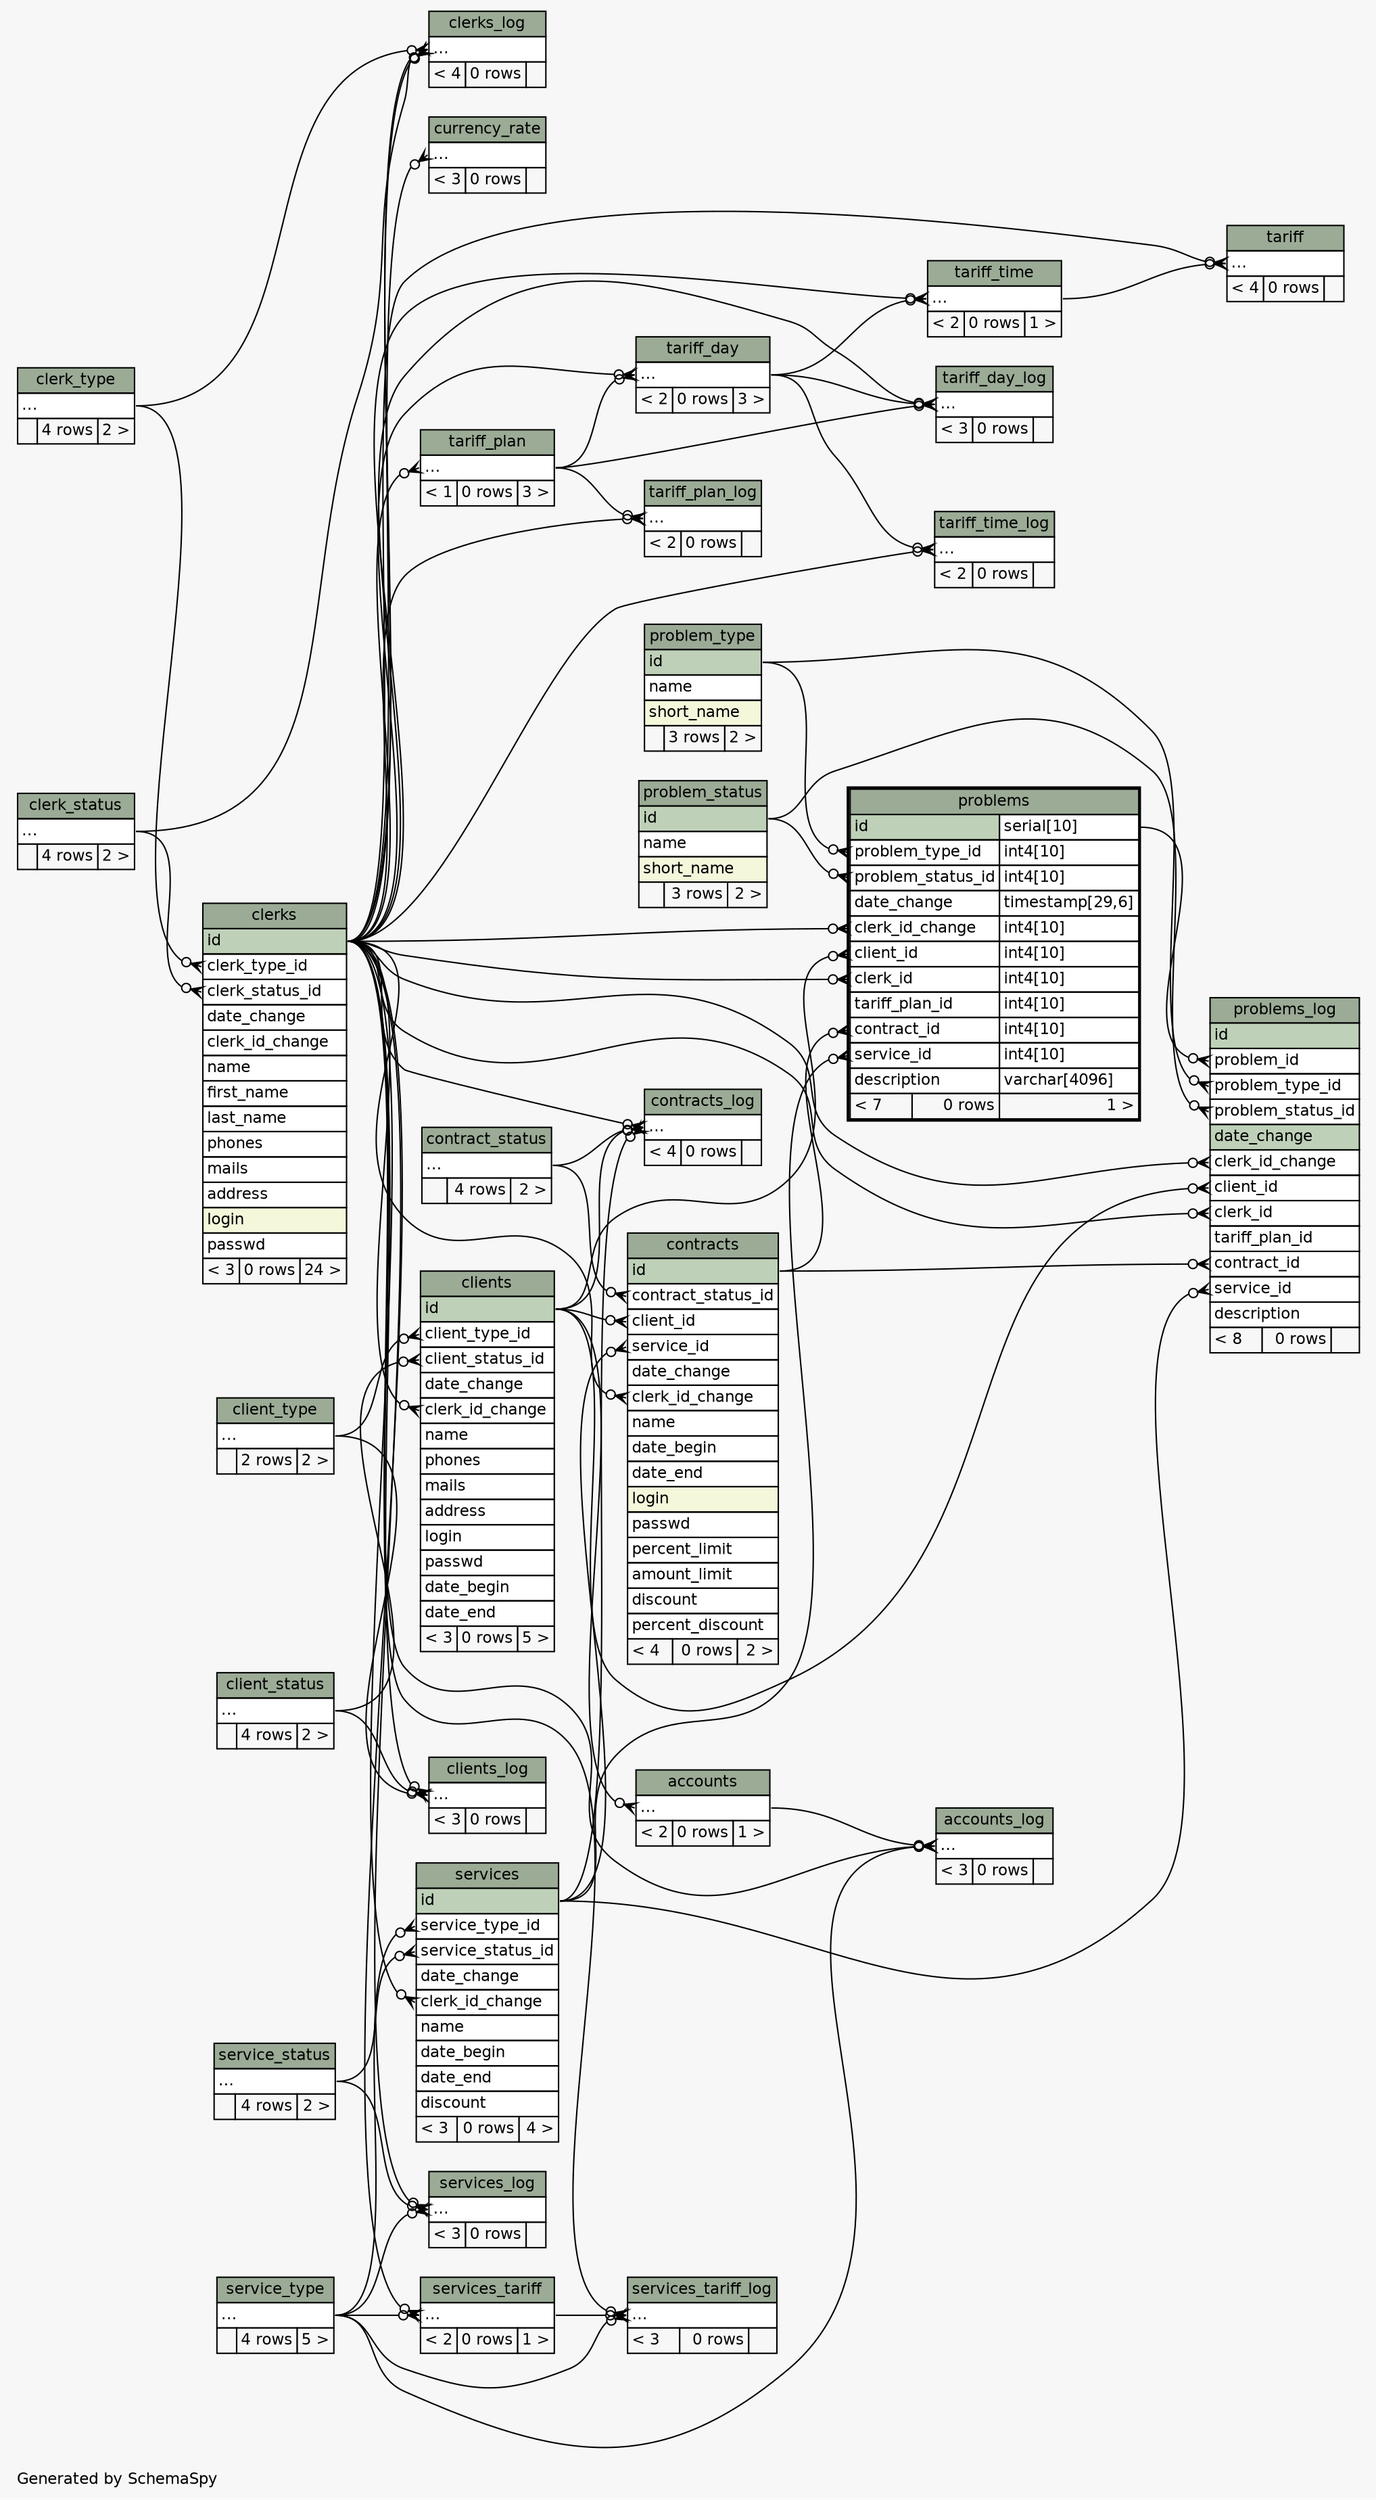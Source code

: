 // dot 2.26.0 on Linux 2.6.32-358.2.1.el6.x86_64
// SchemaSpy rev 590
digraph "twoDegreesRelationshipsDiagram" {
  graph [
    rankdir="RL"
    bgcolor="#f7f7f7"
    label="\nGenerated by SchemaSpy"
    labeljust="l"
    nodesep="0.18"
    ranksep="0.46"
    fontname="Helvetica"
    fontsize="11"
  ];
  node [
    fontname="Helvetica"
    fontsize="11"
    shape="plaintext"
  ];
  edge [
    arrowsize="0.8"
  ];
  "accounts":"elipses":w -> "clients":"id":e [arrowhead=none dir=back arrowtail=crowodot];
  "accounts_log":"elipses":w -> "accounts":"elipses":e [arrowhead=none dir=back arrowtail=crowodot];
  "accounts_log":"elipses":w -> "clerks":"id":e [arrowhead=none dir=back arrowtail=crowodot];
  "accounts_log":"elipses":w -> "service_type":"elipses":e [arrowhead=none dir=back arrowtail=crowodot];
  "clerks":"clerk_status_id":w -> "clerk_status":"elipses":e [arrowhead=none dir=back arrowtail=crowodot];
  "clerks":"clerk_type_id":w -> "clerk_type":"elipses":e [arrowhead=none dir=back arrowtail=crowodot];
  "clerks_log":"elipses":w -> "clerks":"id":e [arrowhead=none dir=back arrowtail=crowodot];
  "clerks_log":"elipses":w -> "clerks":"id":e [arrowhead=none dir=back arrowtail=crowodot];
  "clerks_log":"elipses":w -> "clerk_status":"elipses":e [arrowhead=none dir=back arrowtail=crowodot];
  "clerks_log":"elipses":w -> "clerk_type":"elipses":e [arrowhead=none dir=back arrowtail=crowodot];
  "clients":"clerk_id_change":w -> "clerks":"id":e [arrowhead=none dir=back arrowtail=crowodot];
  "clients":"client_status_id":w -> "client_status":"elipses":e [arrowhead=none dir=back arrowtail=crowodot];
  "clients":"client_type_id":w -> "client_type":"elipses":e [arrowhead=none dir=back arrowtail=crowodot];
  "clients_log":"elipses":w -> "clerks":"id":e [arrowhead=none dir=back arrowtail=crowodot];
  "clients_log":"elipses":w -> "client_status":"elipses":e [arrowhead=none dir=back arrowtail=crowodot];
  "clients_log":"elipses":w -> "client_type":"elipses":e [arrowhead=none dir=back arrowtail=crowodot];
  "contracts":"clerk_id_change":w -> "clerks":"id":e [arrowhead=none dir=back arrowtail=crowodot];
  "contracts":"client_id":w -> "clients":"id":e [arrowhead=none dir=back arrowtail=crowodot];
  "contracts":"contract_status_id":w -> "contract_status":"elipses":e [arrowhead=none dir=back arrowtail=crowodot];
  "contracts":"service_id":w -> "services":"id":e [arrowhead=none dir=back arrowtail=crowodot];
  "contracts_log":"elipses":w -> "clerks":"id":e [arrowhead=none dir=back arrowtail=crowodot];
  "contracts_log":"elipses":w -> "clients":"id":e [arrowhead=none dir=back arrowtail=crowodot];
  "contracts_log":"elipses":w -> "contract_status":"elipses":e [arrowhead=none dir=back arrowtail=crowodot];
  "contracts_log":"elipses":w -> "services":"id":e [arrowhead=none dir=back arrowtail=crowodot];
  "currency_rate":"elipses":w -> "clerks":"id":e [arrowhead=none dir=back arrowtail=crowodot];
  "problems":"clerk_id":w -> "clerks":"id":e [arrowhead=none dir=back arrowtail=crowodot];
  "problems":"clerk_id_change":w -> "clerks":"id":e [arrowhead=none dir=back arrowtail=crowodot];
  "problems":"client_id":w -> "clients":"id":e [arrowhead=none dir=back arrowtail=crowodot];
  "problems":"contract_id":w -> "contracts":"id":e [arrowhead=none dir=back arrowtail=crowodot];
  "problems":"problem_status_id":w -> "problem_status":"id":e [arrowhead=none dir=back arrowtail=crowodot];
  "problems":"problem_type_id":w -> "problem_type":"id":e [arrowhead=none dir=back arrowtail=crowodot];
  "problems":"service_id":w -> "services":"id":e [arrowhead=none dir=back arrowtail=crowodot];
  "problems_log":"clerk_id":w -> "clerks":"id":e [arrowhead=none dir=back arrowtail=crowodot];
  "problems_log":"clerk_id_change":w -> "clerks":"id":e [arrowhead=none dir=back arrowtail=crowodot];
  "problems_log":"client_id":w -> "clients":"id":e [arrowhead=none dir=back arrowtail=crowodot];
  "problems_log":"contract_id":w -> "contracts":"id":e [arrowhead=none dir=back arrowtail=crowodot];
  "problems_log":"problem_id":w -> "problems":"id.type":e [arrowhead=none dir=back arrowtail=crowodot];
  "problems_log":"problem_status_id":w -> "problem_status":"id":e [arrowhead=none dir=back arrowtail=crowodot];
  "problems_log":"problem_type_id":w -> "problem_type":"id":e [arrowhead=none dir=back arrowtail=crowodot];
  "problems_log":"service_id":w -> "services":"id":e [arrowhead=none dir=back arrowtail=crowodot];
  "services":"clerk_id_change":w -> "clerks":"id":e [arrowhead=none dir=back arrowtail=crowodot];
  "services":"service_status_id":w -> "service_status":"elipses":e [arrowhead=none dir=back arrowtail=crowodot];
  "services":"service_type_id":w -> "service_type":"elipses":e [arrowhead=none dir=back arrowtail=crowodot];
  "services_log":"elipses":w -> "clerks":"id":e [arrowhead=none dir=back arrowtail=crowodot];
  "services_log":"elipses":w -> "service_status":"elipses":e [arrowhead=none dir=back arrowtail=crowodot];
  "services_log":"elipses":w -> "service_type":"elipses":e [arrowhead=none dir=back arrowtail=crowodot];
  "services_tariff":"elipses":w -> "clerks":"id":e [arrowhead=none dir=back arrowtail=crowodot];
  "services_tariff":"elipses":w -> "service_type":"elipses":e [arrowhead=none dir=back arrowtail=crowodot];
  "services_tariff_log":"elipses":w -> "clerks":"id":e [arrowhead=none dir=back arrowtail=crowodot];
  "services_tariff_log":"elipses":w -> "service_type":"elipses":e [arrowhead=none dir=back arrowtail=crowodot];
  "services_tariff_log":"elipses":w -> "services_tariff":"elipses":e [arrowhead=none dir=back arrowtail=crowodot];
  "tariff":"elipses":w -> "clerks":"id":e [arrowhead=none dir=back arrowtail=crowodot];
  "tariff":"elipses":w -> "tariff_time":"elipses":e [arrowhead=none dir=back arrowtail=crowodot];
  "tariff_day":"elipses":w -> "clerks":"id":e [arrowhead=none dir=back arrowtail=crowodot];
  "tariff_day":"elipses":w -> "tariff_plan":"elipses":e [arrowhead=none dir=back arrowtail=crowodot];
  "tariff_day_log":"elipses":w -> "clerks":"id":e [arrowhead=none dir=back arrowtail=crowodot];
  "tariff_day_log":"elipses":w -> "tariff_day":"elipses":e [arrowhead=none dir=back arrowtail=crowodot];
  "tariff_day_log":"elipses":w -> "tariff_plan":"elipses":e [arrowhead=none dir=back arrowtail=crowodot];
  "tariff_plan":"elipses":w -> "clerks":"id":e [arrowhead=none dir=back arrowtail=crowodot];
  "tariff_plan_log":"elipses":w -> "clerks":"id":e [arrowhead=none dir=back arrowtail=crowodot];
  "tariff_plan_log":"elipses":w -> "tariff_plan":"elipses":e [arrowhead=none dir=back arrowtail=crowodot];
  "tariff_time":"elipses":w -> "clerks":"id":e [arrowhead=none dir=back arrowtail=crowodot];
  "tariff_time":"elipses":w -> "tariff_day":"elipses":e [arrowhead=none dir=back arrowtail=crowodot];
  "tariff_time_log":"elipses":w -> "clerks":"id":e [arrowhead=none dir=back arrowtail=crowodot];
  "tariff_time_log":"elipses":w -> "tariff_day":"elipses":e [arrowhead=none dir=back arrowtail=crowodot];
  "accounts" [
    label=<
    <TABLE BORDER="0" CELLBORDER="1" CELLSPACING="0" BGCOLOR="#ffffff">
      <TR><TD COLSPAN="3" BGCOLOR="#9bab96" ALIGN="CENTER">accounts</TD></TR>
      <TR><TD PORT="elipses" COLSPAN="3" ALIGN="LEFT">...</TD></TR>
      <TR><TD ALIGN="LEFT" BGCOLOR="#f7f7f7">&lt; 2</TD><TD ALIGN="RIGHT" BGCOLOR="#f7f7f7">0 rows</TD><TD ALIGN="RIGHT" BGCOLOR="#f7f7f7">1 &gt;</TD></TR>
    </TABLE>>
    URL="accounts.html"
    tooltip="accounts"
  ];
  "accounts_log" [
    label=<
    <TABLE BORDER="0" CELLBORDER="1" CELLSPACING="0" BGCOLOR="#ffffff">
      <TR><TD COLSPAN="3" BGCOLOR="#9bab96" ALIGN="CENTER">accounts_log</TD></TR>
      <TR><TD PORT="elipses" COLSPAN="3" ALIGN="LEFT">...</TD></TR>
      <TR><TD ALIGN="LEFT" BGCOLOR="#f7f7f7">&lt; 3</TD><TD ALIGN="RIGHT" BGCOLOR="#f7f7f7">0 rows</TD><TD ALIGN="RIGHT" BGCOLOR="#f7f7f7">  </TD></TR>
    </TABLE>>
    URL="accounts_log.html"
    tooltip="accounts_log"
  ];
  "clerk_status" [
    label=<
    <TABLE BORDER="0" CELLBORDER="1" CELLSPACING="0" BGCOLOR="#ffffff">
      <TR><TD COLSPAN="3" BGCOLOR="#9bab96" ALIGN="CENTER">clerk_status</TD></TR>
      <TR><TD PORT="elipses" COLSPAN="3" ALIGN="LEFT">...</TD></TR>
      <TR><TD ALIGN="LEFT" BGCOLOR="#f7f7f7">  </TD><TD ALIGN="RIGHT" BGCOLOR="#f7f7f7">4 rows</TD><TD ALIGN="RIGHT" BGCOLOR="#f7f7f7">2 &gt;</TD></TR>
    </TABLE>>
    URL="clerk_status.html"
    tooltip="clerk_status"
  ];
  "clerk_type" [
    label=<
    <TABLE BORDER="0" CELLBORDER="1" CELLSPACING="0" BGCOLOR="#ffffff">
      <TR><TD COLSPAN="3" BGCOLOR="#9bab96" ALIGN="CENTER">clerk_type</TD></TR>
      <TR><TD PORT="elipses" COLSPAN="3" ALIGN="LEFT">...</TD></TR>
      <TR><TD ALIGN="LEFT" BGCOLOR="#f7f7f7">  </TD><TD ALIGN="RIGHT" BGCOLOR="#f7f7f7">4 rows</TD><TD ALIGN="RIGHT" BGCOLOR="#f7f7f7">2 &gt;</TD></TR>
    </TABLE>>
    URL="clerk_type.html"
    tooltip="clerk_type"
  ];
  "clerks" [
    label=<
    <TABLE BORDER="0" CELLBORDER="1" CELLSPACING="0" BGCOLOR="#ffffff">
      <TR><TD COLSPAN="3" BGCOLOR="#9bab96" ALIGN="CENTER">clerks</TD></TR>
      <TR><TD PORT="id" COLSPAN="3" BGCOLOR="#bed1b8" ALIGN="LEFT">id</TD></TR>
      <TR><TD PORT="clerk_type_id" COLSPAN="3" ALIGN="LEFT">clerk_type_id</TD></TR>
      <TR><TD PORT="clerk_status_id" COLSPAN="3" ALIGN="LEFT">clerk_status_id</TD></TR>
      <TR><TD PORT="date_change" COLSPAN="3" ALIGN="LEFT">date_change</TD></TR>
      <TR><TD PORT="clerk_id_change" COLSPAN="3" ALIGN="LEFT">clerk_id_change</TD></TR>
      <TR><TD PORT="name" COLSPAN="3" ALIGN="LEFT">name</TD></TR>
      <TR><TD PORT="first_name" COLSPAN="3" ALIGN="LEFT">first_name</TD></TR>
      <TR><TD PORT="last_name" COLSPAN="3" ALIGN="LEFT">last_name</TD></TR>
      <TR><TD PORT="phones" COLSPAN="3" ALIGN="LEFT">phones</TD></TR>
      <TR><TD PORT="mails" COLSPAN="3" ALIGN="LEFT">mails</TD></TR>
      <TR><TD PORT="address" COLSPAN="3" ALIGN="LEFT">address</TD></TR>
      <TR><TD PORT="login" COLSPAN="3" BGCOLOR="#f4f7da" ALIGN="LEFT">login</TD></TR>
      <TR><TD PORT="passwd" COLSPAN="3" ALIGN="LEFT">passwd</TD></TR>
      <TR><TD ALIGN="LEFT" BGCOLOR="#f7f7f7">&lt; 3</TD><TD ALIGN="RIGHT" BGCOLOR="#f7f7f7">0 rows</TD><TD ALIGN="RIGHT" BGCOLOR="#f7f7f7">24 &gt;</TD></TR>
    </TABLE>>
    URL="clerks.html"
    tooltip="clerks"
  ];
  "clerks_log" [
    label=<
    <TABLE BORDER="0" CELLBORDER="1" CELLSPACING="0" BGCOLOR="#ffffff">
      <TR><TD COLSPAN="3" BGCOLOR="#9bab96" ALIGN="CENTER">clerks_log</TD></TR>
      <TR><TD PORT="elipses" COLSPAN="3" ALIGN="LEFT">...</TD></TR>
      <TR><TD ALIGN="LEFT" BGCOLOR="#f7f7f7">&lt; 4</TD><TD ALIGN="RIGHT" BGCOLOR="#f7f7f7">0 rows</TD><TD ALIGN="RIGHT" BGCOLOR="#f7f7f7">  </TD></TR>
    </TABLE>>
    URL="clerks_log.html"
    tooltip="clerks_log"
  ];
  "client_status" [
    label=<
    <TABLE BORDER="0" CELLBORDER="1" CELLSPACING="0" BGCOLOR="#ffffff">
      <TR><TD COLSPAN="3" BGCOLOR="#9bab96" ALIGN="CENTER">client_status</TD></TR>
      <TR><TD PORT="elipses" COLSPAN="3" ALIGN="LEFT">...</TD></TR>
      <TR><TD ALIGN="LEFT" BGCOLOR="#f7f7f7">  </TD><TD ALIGN="RIGHT" BGCOLOR="#f7f7f7">4 rows</TD><TD ALIGN="RIGHT" BGCOLOR="#f7f7f7">2 &gt;</TD></TR>
    </TABLE>>
    URL="client_status.html"
    tooltip="client_status"
  ];
  "client_type" [
    label=<
    <TABLE BORDER="0" CELLBORDER="1" CELLSPACING="0" BGCOLOR="#ffffff">
      <TR><TD COLSPAN="3" BGCOLOR="#9bab96" ALIGN="CENTER">client_type</TD></TR>
      <TR><TD PORT="elipses" COLSPAN="3" ALIGN="LEFT">...</TD></TR>
      <TR><TD ALIGN="LEFT" BGCOLOR="#f7f7f7">  </TD><TD ALIGN="RIGHT" BGCOLOR="#f7f7f7">2 rows</TD><TD ALIGN="RIGHT" BGCOLOR="#f7f7f7">2 &gt;</TD></TR>
    </TABLE>>
    URL="client_type.html"
    tooltip="client_type"
  ];
  "clients" [
    label=<
    <TABLE BORDER="0" CELLBORDER="1" CELLSPACING="0" BGCOLOR="#ffffff">
      <TR><TD COLSPAN="3" BGCOLOR="#9bab96" ALIGN="CENTER">clients</TD></TR>
      <TR><TD PORT="id" COLSPAN="3" BGCOLOR="#bed1b8" ALIGN="LEFT">id</TD></TR>
      <TR><TD PORT="client_type_id" COLSPAN="3" ALIGN="LEFT">client_type_id</TD></TR>
      <TR><TD PORT="client_status_id" COLSPAN="3" ALIGN="LEFT">client_status_id</TD></TR>
      <TR><TD PORT="date_change" COLSPAN="3" ALIGN="LEFT">date_change</TD></TR>
      <TR><TD PORT="clerk_id_change" COLSPAN="3" ALIGN="LEFT">clerk_id_change</TD></TR>
      <TR><TD PORT="name" COLSPAN="3" ALIGN="LEFT">name</TD></TR>
      <TR><TD PORT="phones" COLSPAN="3" ALIGN="LEFT">phones</TD></TR>
      <TR><TD PORT="mails" COLSPAN="3" ALIGN="LEFT">mails</TD></TR>
      <TR><TD PORT="address" COLSPAN="3" ALIGN="LEFT">address</TD></TR>
      <TR><TD PORT="login" COLSPAN="3" ALIGN="LEFT">login</TD></TR>
      <TR><TD PORT="passwd" COLSPAN="3" ALIGN="LEFT">passwd</TD></TR>
      <TR><TD PORT="date_begin" COLSPAN="3" ALIGN="LEFT">date_begin</TD></TR>
      <TR><TD PORT="date_end" COLSPAN="3" ALIGN="LEFT">date_end</TD></TR>
      <TR><TD ALIGN="LEFT" BGCOLOR="#f7f7f7">&lt; 3</TD><TD ALIGN="RIGHT" BGCOLOR="#f7f7f7">0 rows</TD><TD ALIGN="RIGHT" BGCOLOR="#f7f7f7">5 &gt;</TD></TR>
    </TABLE>>
    URL="clients.html"
    tooltip="clients"
  ];
  "clients_log" [
    label=<
    <TABLE BORDER="0" CELLBORDER="1" CELLSPACING="0" BGCOLOR="#ffffff">
      <TR><TD COLSPAN="3" BGCOLOR="#9bab96" ALIGN="CENTER">clients_log</TD></TR>
      <TR><TD PORT="elipses" COLSPAN="3" ALIGN="LEFT">...</TD></TR>
      <TR><TD ALIGN="LEFT" BGCOLOR="#f7f7f7">&lt; 3</TD><TD ALIGN="RIGHT" BGCOLOR="#f7f7f7">0 rows</TD><TD ALIGN="RIGHT" BGCOLOR="#f7f7f7">  </TD></TR>
    </TABLE>>
    URL="clients_log.html"
    tooltip="clients_log"
  ];
  "contract_status" [
    label=<
    <TABLE BORDER="0" CELLBORDER="1" CELLSPACING="0" BGCOLOR="#ffffff">
      <TR><TD COLSPAN="3" BGCOLOR="#9bab96" ALIGN="CENTER">contract_status</TD></TR>
      <TR><TD PORT="elipses" COLSPAN="3" ALIGN="LEFT">...</TD></TR>
      <TR><TD ALIGN="LEFT" BGCOLOR="#f7f7f7">  </TD><TD ALIGN="RIGHT" BGCOLOR="#f7f7f7">4 rows</TD><TD ALIGN="RIGHT" BGCOLOR="#f7f7f7">2 &gt;</TD></TR>
    </TABLE>>
    URL="contract_status.html"
    tooltip="contract_status"
  ];
  "contracts" [
    label=<
    <TABLE BORDER="0" CELLBORDER="1" CELLSPACING="0" BGCOLOR="#ffffff">
      <TR><TD COLSPAN="3" BGCOLOR="#9bab96" ALIGN="CENTER">contracts</TD></TR>
      <TR><TD PORT="id" COLSPAN="3" BGCOLOR="#bed1b8" ALIGN="LEFT">id</TD></TR>
      <TR><TD PORT="contract_status_id" COLSPAN="3" ALIGN="LEFT">contract_status_id</TD></TR>
      <TR><TD PORT="client_id" COLSPAN="3" ALIGN="LEFT">client_id</TD></TR>
      <TR><TD PORT="service_id" COLSPAN="3" ALIGN="LEFT">service_id</TD></TR>
      <TR><TD PORT="date_change" COLSPAN="3" ALIGN="LEFT">date_change</TD></TR>
      <TR><TD PORT="clerk_id_change" COLSPAN="3" ALIGN="LEFT">clerk_id_change</TD></TR>
      <TR><TD PORT="name" COLSPAN="3" ALIGN="LEFT">name</TD></TR>
      <TR><TD PORT="date_begin" COLSPAN="3" ALIGN="LEFT">date_begin</TD></TR>
      <TR><TD PORT="date_end" COLSPAN="3" ALIGN="LEFT">date_end</TD></TR>
      <TR><TD PORT="login" COLSPAN="3" BGCOLOR="#f4f7da" ALIGN="LEFT">login</TD></TR>
      <TR><TD PORT="passwd" COLSPAN="3" ALIGN="LEFT">passwd</TD></TR>
      <TR><TD PORT="percent_limit" COLSPAN="3" ALIGN="LEFT">percent_limit</TD></TR>
      <TR><TD PORT="amount_limit" COLSPAN="3" ALIGN="LEFT">amount_limit</TD></TR>
      <TR><TD PORT="discount" COLSPAN="3" ALIGN="LEFT">discount</TD></TR>
      <TR><TD PORT="percent_discount" COLSPAN="3" ALIGN="LEFT">percent_discount</TD></TR>
      <TR><TD ALIGN="LEFT" BGCOLOR="#f7f7f7">&lt; 4</TD><TD ALIGN="RIGHT" BGCOLOR="#f7f7f7">0 rows</TD><TD ALIGN="RIGHT" BGCOLOR="#f7f7f7">2 &gt;</TD></TR>
    </TABLE>>
    URL="contracts.html"
    tooltip="contracts"
  ];
  "contracts_log" [
    label=<
    <TABLE BORDER="0" CELLBORDER="1" CELLSPACING="0" BGCOLOR="#ffffff">
      <TR><TD COLSPAN="3" BGCOLOR="#9bab96" ALIGN="CENTER">contracts_log</TD></TR>
      <TR><TD PORT="elipses" COLSPAN="3" ALIGN="LEFT">...</TD></TR>
      <TR><TD ALIGN="LEFT" BGCOLOR="#f7f7f7">&lt; 4</TD><TD ALIGN="RIGHT" BGCOLOR="#f7f7f7">0 rows</TD><TD ALIGN="RIGHT" BGCOLOR="#f7f7f7">  </TD></TR>
    </TABLE>>
    URL="contracts_log.html"
    tooltip="contracts_log"
  ];
  "currency_rate" [
    label=<
    <TABLE BORDER="0" CELLBORDER="1" CELLSPACING="0" BGCOLOR="#ffffff">
      <TR><TD COLSPAN="3" BGCOLOR="#9bab96" ALIGN="CENTER">currency_rate</TD></TR>
      <TR><TD PORT="elipses" COLSPAN="3" ALIGN="LEFT">...</TD></TR>
      <TR><TD ALIGN="LEFT" BGCOLOR="#f7f7f7">&lt; 3</TD><TD ALIGN="RIGHT" BGCOLOR="#f7f7f7">0 rows</TD><TD ALIGN="RIGHT" BGCOLOR="#f7f7f7">  </TD></TR>
    </TABLE>>
    URL="currency_rate.html"
    tooltip="currency_rate"
  ];
  "problem_status" [
    label=<
    <TABLE BORDER="0" CELLBORDER="1" CELLSPACING="0" BGCOLOR="#ffffff">
      <TR><TD COLSPAN="3" BGCOLOR="#9bab96" ALIGN="CENTER">problem_status</TD></TR>
      <TR><TD PORT="id" COLSPAN="3" BGCOLOR="#bed1b8" ALIGN="LEFT">id</TD></TR>
      <TR><TD PORT="name" COLSPAN="3" ALIGN="LEFT">name</TD></TR>
      <TR><TD PORT="short_name" COLSPAN="3" BGCOLOR="#f4f7da" ALIGN="LEFT">short_name</TD></TR>
      <TR><TD ALIGN="LEFT" BGCOLOR="#f7f7f7">  </TD><TD ALIGN="RIGHT" BGCOLOR="#f7f7f7">3 rows</TD><TD ALIGN="RIGHT" BGCOLOR="#f7f7f7">2 &gt;</TD></TR>
    </TABLE>>
    URL="problem_status.html"
    tooltip="problem_status"
  ];
  "problem_type" [
    label=<
    <TABLE BORDER="0" CELLBORDER="1" CELLSPACING="0" BGCOLOR="#ffffff">
      <TR><TD COLSPAN="3" BGCOLOR="#9bab96" ALIGN="CENTER">problem_type</TD></TR>
      <TR><TD PORT="id" COLSPAN="3" BGCOLOR="#bed1b8" ALIGN="LEFT">id</TD></TR>
      <TR><TD PORT="name" COLSPAN="3" ALIGN="LEFT">name</TD></TR>
      <TR><TD PORT="short_name" COLSPAN="3" BGCOLOR="#f4f7da" ALIGN="LEFT">short_name</TD></TR>
      <TR><TD ALIGN="LEFT" BGCOLOR="#f7f7f7">  </TD><TD ALIGN="RIGHT" BGCOLOR="#f7f7f7">3 rows</TD><TD ALIGN="RIGHT" BGCOLOR="#f7f7f7">2 &gt;</TD></TR>
    </TABLE>>
    URL="problem_type.html"
    tooltip="problem_type"
  ];
  "problems" [
    label=<
    <TABLE BORDER="2" CELLBORDER="1" CELLSPACING="0" BGCOLOR="#ffffff">
      <TR><TD COLSPAN="3" BGCOLOR="#9bab96" ALIGN="CENTER">problems</TD></TR>
      <TR><TD PORT="id" COLSPAN="2" BGCOLOR="#bed1b8" ALIGN="LEFT">id</TD><TD PORT="id.type" ALIGN="LEFT">serial[10]</TD></TR>
      <TR><TD PORT="problem_type_id" COLSPAN="2" ALIGN="LEFT">problem_type_id</TD><TD PORT="problem_type_id.type" ALIGN="LEFT">int4[10]</TD></TR>
      <TR><TD PORT="problem_status_id" COLSPAN="2" ALIGN="LEFT">problem_status_id</TD><TD PORT="problem_status_id.type" ALIGN="LEFT">int4[10]</TD></TR>
      <TR><TD PORT="date_change" COLSPAN="2" ALIGN="LEFT">date_change</TD><TD PORT="date_change.type" ALIGN="LEFT">timestamp[29,6]</TD></TR>
      <TR><TD PORT="clerk_id_change" COLSPAN="2" ALIGN="LEFT">clerk_id_change</TD><TD PORT="clerk_id_change.type" ALIGN="LEFT">int4[10]</TD></TR>
      <TR><TD PORT="client_id" COLSPAN="2" ALIGN="LEFT">client_id</TD><TD PORT="client_id.type" ALIGN="LEFT">int4[10]</TD></TR>
      <TR><TD PORT="clerk_id" COLSPAN="2" ALIGN="LEFT">clerk_id</TD><TD PORT="clerk_id.type" ALIGN="LEFT">int4[10]</TD></TR>
      <TR><TD PORT="tariff_plan_id" COLSPAN="2" ALIGN="LEFT">tariff_plan_id</TD><TD PORT="tariff_plan_id.type" ALIGN="LEFT">int4[10]</TD></TR>
      <TR><TD PORT="contract_id" COLSPAN="2" ALIGN="LEFT">contract_id</TD><TD PORT="contract_id.type" ALIGN="LEFT">int4[10]</TD></TR>
      <TR><TD PORT="service_id" COLSPAN="2" ALIGN="LEFT">service_id</TD><TD PORT="service_id.type" ALIGN="LEFT">int4[10]</TD></TR>
      <TR><TD PORT="description" COLSPAN="2" ALIGN="LEFT">description</TD><TD PORT="description.type" ALIGN="LEFT">varchar[4096]</TD></TR>
      <TR><TD ALIGN="LEFT" BGCOLOR="#f7f7f7">&lt; 7</TD><TD ALIGN="RIGHT" BGCOLOR="#f7f7f7">0 rows</TD><TD ALIGN="RIGHT" BGCOLOR="#f7f7f7">1 &gt;</TD></TR>
    </TABLE>>
    URL="problems.html"
    tooltip="problems"
  ];
  "problems_log" [
    label=<
    <TABLE BORDER="0" CELLBORDER="1" CELLSPACING="0" BGCOLOR="#ffffff">
      <TR><TD COLSPAN="3" BGCOLOR="#9bab96" ALIGN="CENTER">problems_log</TD></TR>
      <TR><TD PORT="id" COLSPAN="3" BGCOLOR="#bed1b8" ALIGN="LEFT">id</TD></TR>
      <TR><TD PORT="problem_id" COLSPAN="3" ALIGN="LEFT">problem_id</TD></TR>
      <TR><TD PORT="problem_type_id" COLSPAN="3" ALIGN="LEFT">problem_type_id</TD></TR>
      <TR><TD PORT="problem_status_id" COLSPAN="3" ALIGN="LEFT">problem_status_id</TD></TR>
      <TR><TD PORT="date_change" COLSPAN="3" BGCOLOR="#bed1b8" ALIGN="LEFT">date_change</TD></TR>
      <TR><TD PORT="clerk_id_change" COLSPAN="3" ALIGN="LEFT">clerk_id_change</TD></TR>
      <TR><TD PORT="client_id" COLSPAN="3" ALIGN="LEFT">client_id</TD></TR>
      <TR><TD PORT="clerk_id" COLSPAN="3" ALIGN="LEFT">clerk_id</TD></TR>
      <TR><TD PORT="tariff_plan_id" COLSPAN="3" ALIGN="LEFT">tariff_plan_id</TD></TR>
      <TR><TD PORT="contract_id" COLSPAN="3" ALIGN="LEFT">contract_id</TD></TR>
      <TR><TD PORT="service_id" COLSPAN="3" ALIGN="LEFT">service_id</TD></TR>
      <TR><TD PORT="description" COLSPAN="3" ALIGN="LEFT">description</TD></TR>
      <TR><TD ALIGN="LEFT" BGCOLOR="#f7f7f7">&lt; 8</TD><TD ALIGN="RIGHT" BGCOLOR="#f7f7f7">0 rows</TD><TD ALIGN="RIGHT" BGCOLOR="#f7f7f7">  </TD></TR>
    </TABLE>>
    URL="problems_log.html"
    tooltip="problems_log"
  ];
  "service_status" [
    label=<
    <TABLE BORDER="0" CELLBORDER="1" CELLSPACING="0" BGCOLOR="#ffffff">
      <TR><TD COLSPAN="3" BGCOLOR="#9bab96" ALIGN="CENTER">service_status</TD></TR>
      <TR><TD PORT="elipses" COLSPAN="3" ALIGN="LEFT">...</TD></TR>
      <TR><TD ALIGN="LEFT" BGCOLOR="#f7f7f7">  </TD><TD ALIGN="RIGHT" BGCOLOR="#f7f7f7">4 rows</TD><TD ALIGN="RIGHT" BGCOLOR="#f7f7f7">2 &gt;</TD></TR>
    </TABLE>>
    URL="service_status.html"
    tooltip="service_status"
  ];
  "service_type" [
    label=<
    <TABLE BORDER="0" CELLBORDER="1" CELLSPACING="0" BGCOLOR="#ffffff">
      <TR><TD COLSPAN="3" BGCOLOR="#9bab96" ALIGN="CENTER">service_type</TD></TR>
      <TR><TD PORT="elipses" COLSPAN="3" ALIGN="LEFT">...</TD></TR>
      <TR><TD ALIGN="LEFT" BGCOLOR="#f7f7f7">  </TD><TD ALIGN="RIGHT" BGCOLOR="#f7f7f7">4 rows</TD><TD ALIGN="RIGHT" BGCOLOR="#f7f7f7">5 &gt;</TD></TR>
    </TABLE>>
    URL="service_type.html"
    tooltip="service_type"
  ];
  "services" [
    label=<
    <TABLE BORDER="0" CELLBORDER="1" CELLSPACING="0" BGCOLOR="#ffffff">
      <TR><TD COLSPAN="3" BGCOLOR="#9bab96" ALIGN="CENTER">services</TD></TR>
      <TR><TD PORT="id" COLSPAN="3" BGCOLOR="#bed1b8" ALIGN="LEFT">id</TD></TR>
      <TR><TD PORT="service_type_id" COLSPAN="3" ALIGN="LEFT">service_type_id</TD></TR>
      <TR><TD PORT="service_status_id" COLSPAN="3" ALIGN="LEFT">service_status_id</TD></TR>
      <TR><TD PORT="date_change" COLSPAN="3" ALIGN="LEFT">date_change</TD></TR>
      <TR><TD PORT="clerk_id_change" COLSPAN="3" ALIGN="LEFT">clerk_id_change</TD></TR>
      <TR><TD PORT="name" COLSPAN="3" ALIGN="LEFT">name</TD></TR>
      <TR><TD PORT="date_begin" COLSPAN="3" ALIGN="LEFT">date_begin</TD></TR>
      <TR><TD PORT="date_end" COLSPAN="3" ALIGN="LEFT">date_end</TD></TR>
      <TR><TD PORT="discount" COLSPAN="3" ALIGN="LEFT">discount</TD></TR>
      <TR><TD ALIGN="LEFT" BGCOLOR="#f7f7f7">&lt; 3</TD><TD ALIGN="RIGHT" BGCOLOR="#f7f7f7">0 rows</TD><TD ALIGN="RIGHT" BGCOLOR="#f7f7f7">4 &gt;</TD></TR>
    </TABLE>>
    URL="services.html"
    tooltip="services"
  ];
  "services_log" [
    label=<
    <TABLE BORDER="0" CELLBORDER="1" CELLSPACING="0" BGCOLOR="#ffffff">
      <TR><TD COLSPAN="3" BGCOLOR="#9bab96" ALIGN="CENTER">services_log</TD></TR>
      <TR><TD PORT="elipses" COLSPAN="3" ALIGN="LEFT">...</TD></TR>
      <TR><TD ALIGN="LEFT" BGCOLOR="#f7f7f7">&lt; 3</TD><TD ALIGN="RIGHT" BGCOLOR="#f7f7f7">0 rows</TD><TD ALIGN="RIGHT" BGCOLOR="#f7f7f7">  </TD></TR>
    </TABLE>>
    URL="services_log.html"
    tooltip="services_log"
  ];
  "services_tariff" [
    label=<
    <TABLE BORDER="0" CELLBORDER="1" CELLSPACING="0" BGCOLOR="#ffffff">
      <TR><TD COLSPAN="3" BGCOLOR="#9bab96" ALIGN="CENTER">services_tariff</TD></TR>
      <TR><TD PORT="elipses" COLSPAN="3" ALIGN="LEFT">...</TD></TR>
      <TR><TD ALIGN="LEFT" BGCOLOR="#f7f7f7">&lt; 2</TD><TD ALIGN="RIGHT" BGCOLOR="#f7f7f7">0 rows</TD><TD ALIGN="RIGHT" BGCOLOR="#f7f7f7">1 &gt;</TD></TR>
    </TABLE>>
    URL="services_tariff.html"
    tooltip="services_tariff"
  ];
  "services_tariff_log" [
    label=<
    <TABLE BORDER="0" CELLBORDER="1" CELLSPACING="0" BGCOLOR="#ffffff">
      <TR><TD COLSPAN="3" BGCOLOR="#9bab96" ALIGN="CENTER">services_tariff_log</TD></TR>
      <TR><TD PORT="elipses" COLSPAN="3" ALIGN="LEFT">...</TD></TR>
      <TR><TD ALIGN="LEFT" BGCOLOR="#f7f7f7">&lt; 3</TD><TD ALIGN="RIGHT" BGCOLOR="#f7f7f7">0 rows</TD><TD ALIGN="RIGHT" BGCOLOR="#f7f7f7">  </TD></TR>
    </TABLE>>
    URL="services_tariff_log.html"
    tooltip="services_tariff_log"
  ];
  "tariff" [
    label=<
    <TABLE BORDER="0" CELLBORDER="1" CELLSPACING="0" BGCOLOR="#ffffff">
      <TR><TD COLSPAN="3" BGCOLOR="#9bab96" ALIGN="CENTER">tariff</TD></TR>
      <TR><TD PORT="elipses" COLSPAN="3" ALIGN="LEFT">...</TD></TR>
      <TR><TD ALIGN="LEFT" BGCOLOR="#f7f7f7">&lt; 4</TD><TD ALIGN="RIGHT" BGCOLOR="#f7f7f7">0 rows</TD><TD ALIGN="RIGHT" BGCOLOR="#f7f7f7">  </TD></TR>
    </TABLE>>
    URL="tariff.html"
    tooltip="tariff"
  ];
  "tariff_day" [
    label=<
    <TABLE BORDER="0" CELLBORDER="1" CELLSPACING="0" BGCOLOR="#ffffff">
      <TR><TD COLSPAN="3" BGCOLOR="#9bab96" ALIGN="CENTER">tariff_day</TD></TR>
      <TR><TD PORT="elipses" COLSPAN="3" ALIGN="LEFT">...</TD></TR>
      <TR><TD ALIGN="LEFT" BGCOLOR="#f7f7f7">&lt; 2</TD><TD ALIGN="RIGHT" BGCOLOR="#f7f7f7">0 rows</TD><TD ALIGN="RIGHT" BGCOLOR="#f7f7f7">3 &gt;</TD></TR>
    </TABLE>>
    URL="tariff_day.html"
    tooltip="tariff_day"
  ];
  "tariff_day_log" [
    label=<
    <TABLE BORDER="0" CELLBORDER="1" CELLSPACING="0" BGCOLOR="#ffffff">
      <TR><TD COLSPAN="3" BGCOLOR="#9bab96" ALIGN="CENTER">tariff_day_log</TD></TR>
      <TR><TD PORT="elipses" COLSPAN="3" ALIGN="LEFT">...</TD></TR>
      <TR><TD ALIGN="LEFT" BGCOLOR="#f7f7f7">&lt; 3</TD><TD ALIGN="RIGHT" BGCOLOR="#f7f7f7">0 rows</TD><TD ALIGN="RIGHT" BGCOLOR="#f7f7f7">  </TD></TR>
    </TABLE>>
    URL="tariff_day_log.html"
    tooltip="tariff_day_log"
  ];
  "tariff_plan" [
    label=<
    <TABLE BORDER="0" CELLBORDER="1" CELLSPACING="0" BGCOLOR="#ffffff">
      <TR><TD COLSPAN="3" BGCOLOR="#9bab96" ALIGN="CENTER">tariff_plan</TD></TR>
      <TR><TD PORT="elipses" COLSPAN="3" ALIGN="LEFT">...</TD></TR>
      <TR><TD ALIGN="LEFT" BGCOLOR="#f7f7f7">&lt; 1</TD><TD ALIGN="RIGHT" BGCOLOR="#f7f7f7">0 rows</TD><TD ALIGN="RIGHT" BGCOLOR="#f7f7f7">3 &gt;</TD></TR>
    </TABLE>>
    URL="tariff_plan.html"
    tooltip="tariff_plan"
  ];
  "tariff_plan_log" [
    label=<
    <TABLE BORDER="0" CELLBORDER="1" CELLSPACING="0" BGCOLOR="#ffffff">
      <TR><TD COLSPAN="3" BGCOLOR="#9bab96" ALIGN="CENTER">tariff_plan_log</TD></TR>
      <TR><TD PORT="elipses" COLSPAN="3" ALIGN="LEFT">...</TD></TR>
      <TR><TD ALIGN="LEFT" BGCOLOR="#f7f7f7">&lt; 2</TD><TD ALIGN="RIGHT" BGCOLOR="#f7f7f7">0 rows</TD><TD ALIGN="RIGHT" BGCOLOR="#f7f7f7">  </TD></TR>
    </TABLE>>
    URL="tariff_plan_log.html"
    tooltip="tariff_plan_log"
  ];
  "tariff_time" [
    label=<
    <TABLE BORDER="0" CELLBORDER="1" CELLSPACING="0" BGCOLOR="#ffffff">
      <TR><TD COLSPAN="3" BGCOLOR="#9bab96" ALIGN="CENTER">tariff_time</TD></TR>
      <TR><TD PORT="elipses" COLSPAN="3" ALIGN="LEFT">...</TD></TR>
      <TR><TD ALIGN="LEFT" BGCOLOR="#f7f7f7">&lt; 2</TD><TD ALIGN="RIGHT" BGCOLOR="#f7f7f7">0 rows</TD><TD ALIGN="RIGHT" BGCOLOR="#f7f7f7">1 &gt;</TD></TR>
    </TABLE>>
    URL="tariff_time.html"
    tooltip="tariff_time"
  ];
  "tariff_time_log" [
    label=<
    <TABLE BORDER="0" CELLBORDER="1" CELLSPACING="0" BGCOLOR="#ffffff">
      <TR><TD COLSPAN="3" BGCOLOR="#9bab96" ALIGN="CENTER">tariff_time_log</TD></TR>
      <TR><TD PORT="elipses" COLSPAN="3" ALIGN="LEFT">...</TD></TR>
      <TR><TD ALIGN="LEFT" BGCOLOR="#f7f7f7">&lt; 2</TD><TD ALIGN="RIGHT" BGCOLOR="#f7f7f7">0 rows</TD><TD ALIGN="RIGHT" BGCOLOR="#f7f7f7">  </TD></TR>
    </TABLE>>
    URL="tariff_time_log.html"
    tooltip="tariff_time_log"
  ];
}
